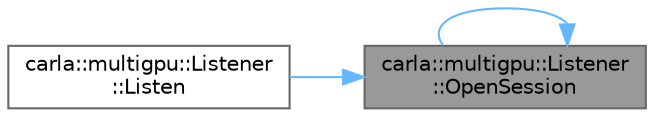 digraph "carla::multigpu::Listener::OpenSession"
{
 // INTERACTIVE_SVG=YES
 // LATEX_PDF_SIZE
  bgcolor="transparent";
  edge [fontname=Helvetica,fontsize=10,labelfontname=Helvetica,labelfontsize=10];
  node [fontname=Helvetica,fontsize=10,shape=box,height=0.2,width=0.4];
  rankdir="RL";
  Node1 [id="Node000001",label="carla::multigpu::Listener\l::OpenSession",height=0.2,width=0.4,color="gray40", fillcolor="grey60", style="filled", fontcolor="black",tooltip=" "];
  Node1 -> Node2 [id="edge1_Node000001_Node000002",dir="back",color="steelblue1",style="solid",tooltip=" "];
  Node2 [id="Node000002",label="carla::multigpu::Listener\l::Listen",height=0.2,width=0.4,color="grey40", fillcolor="white", style="filled",URL="$d8/d50/classcarla_1_1multigpu_1_1Listener.html#a930bfe33bcf7a0f0aac6bbfebb401faf",tooltip="Start listening for connections."];
  Node1 -> Node1 [id="edge2_Node000001_Node000001",dir="back",color="steelblue1",style="solid",tooltip=" "];
}
